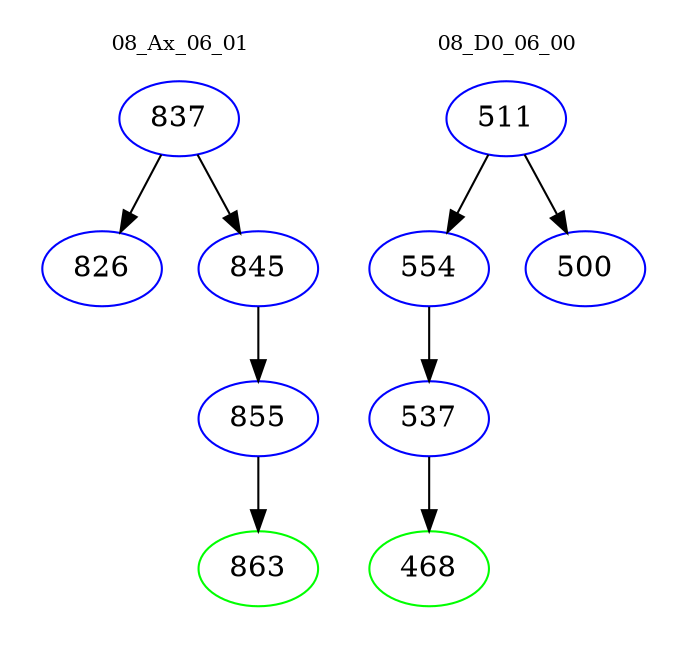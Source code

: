 digraph{
subgraph cluster_0 {
color = white
label = "08_Ax_06_01";
fontsize=10;
T0_837 [label="837", color="blue"]
T0_837 -> T0_826 [color="black"]
T0_826 [label="826", color="blue"]
T0_837 -> T0_845 [color="black"]
T0_845 [label="845", color="blue"]
T0_845 -> T0_855 [color="black"]
T0_855 [label="855", color="blue"]
T0_855 -> T0_863 [color="black"]
T0_863 [label="863", color="green"]
}
subgraph cluster_1 {
color = white
label = "08_D0_06_00";
fontsize=10;
T1_511 [label="511", color="blue"]
T1_511 -> T1_554 [color="black"]
T1_554 [label="554", color="blue"]
T1_554 -> T1_537 [color="black"]
T1_537 [label="537", color="blue"]
T1_537 -> T1_468 [color="black"]
T1_468 [label="468", color="green"]
T1_511 -> T1_500 [color="black"]
T1_500 [label="500", color="blue"]
}
}
